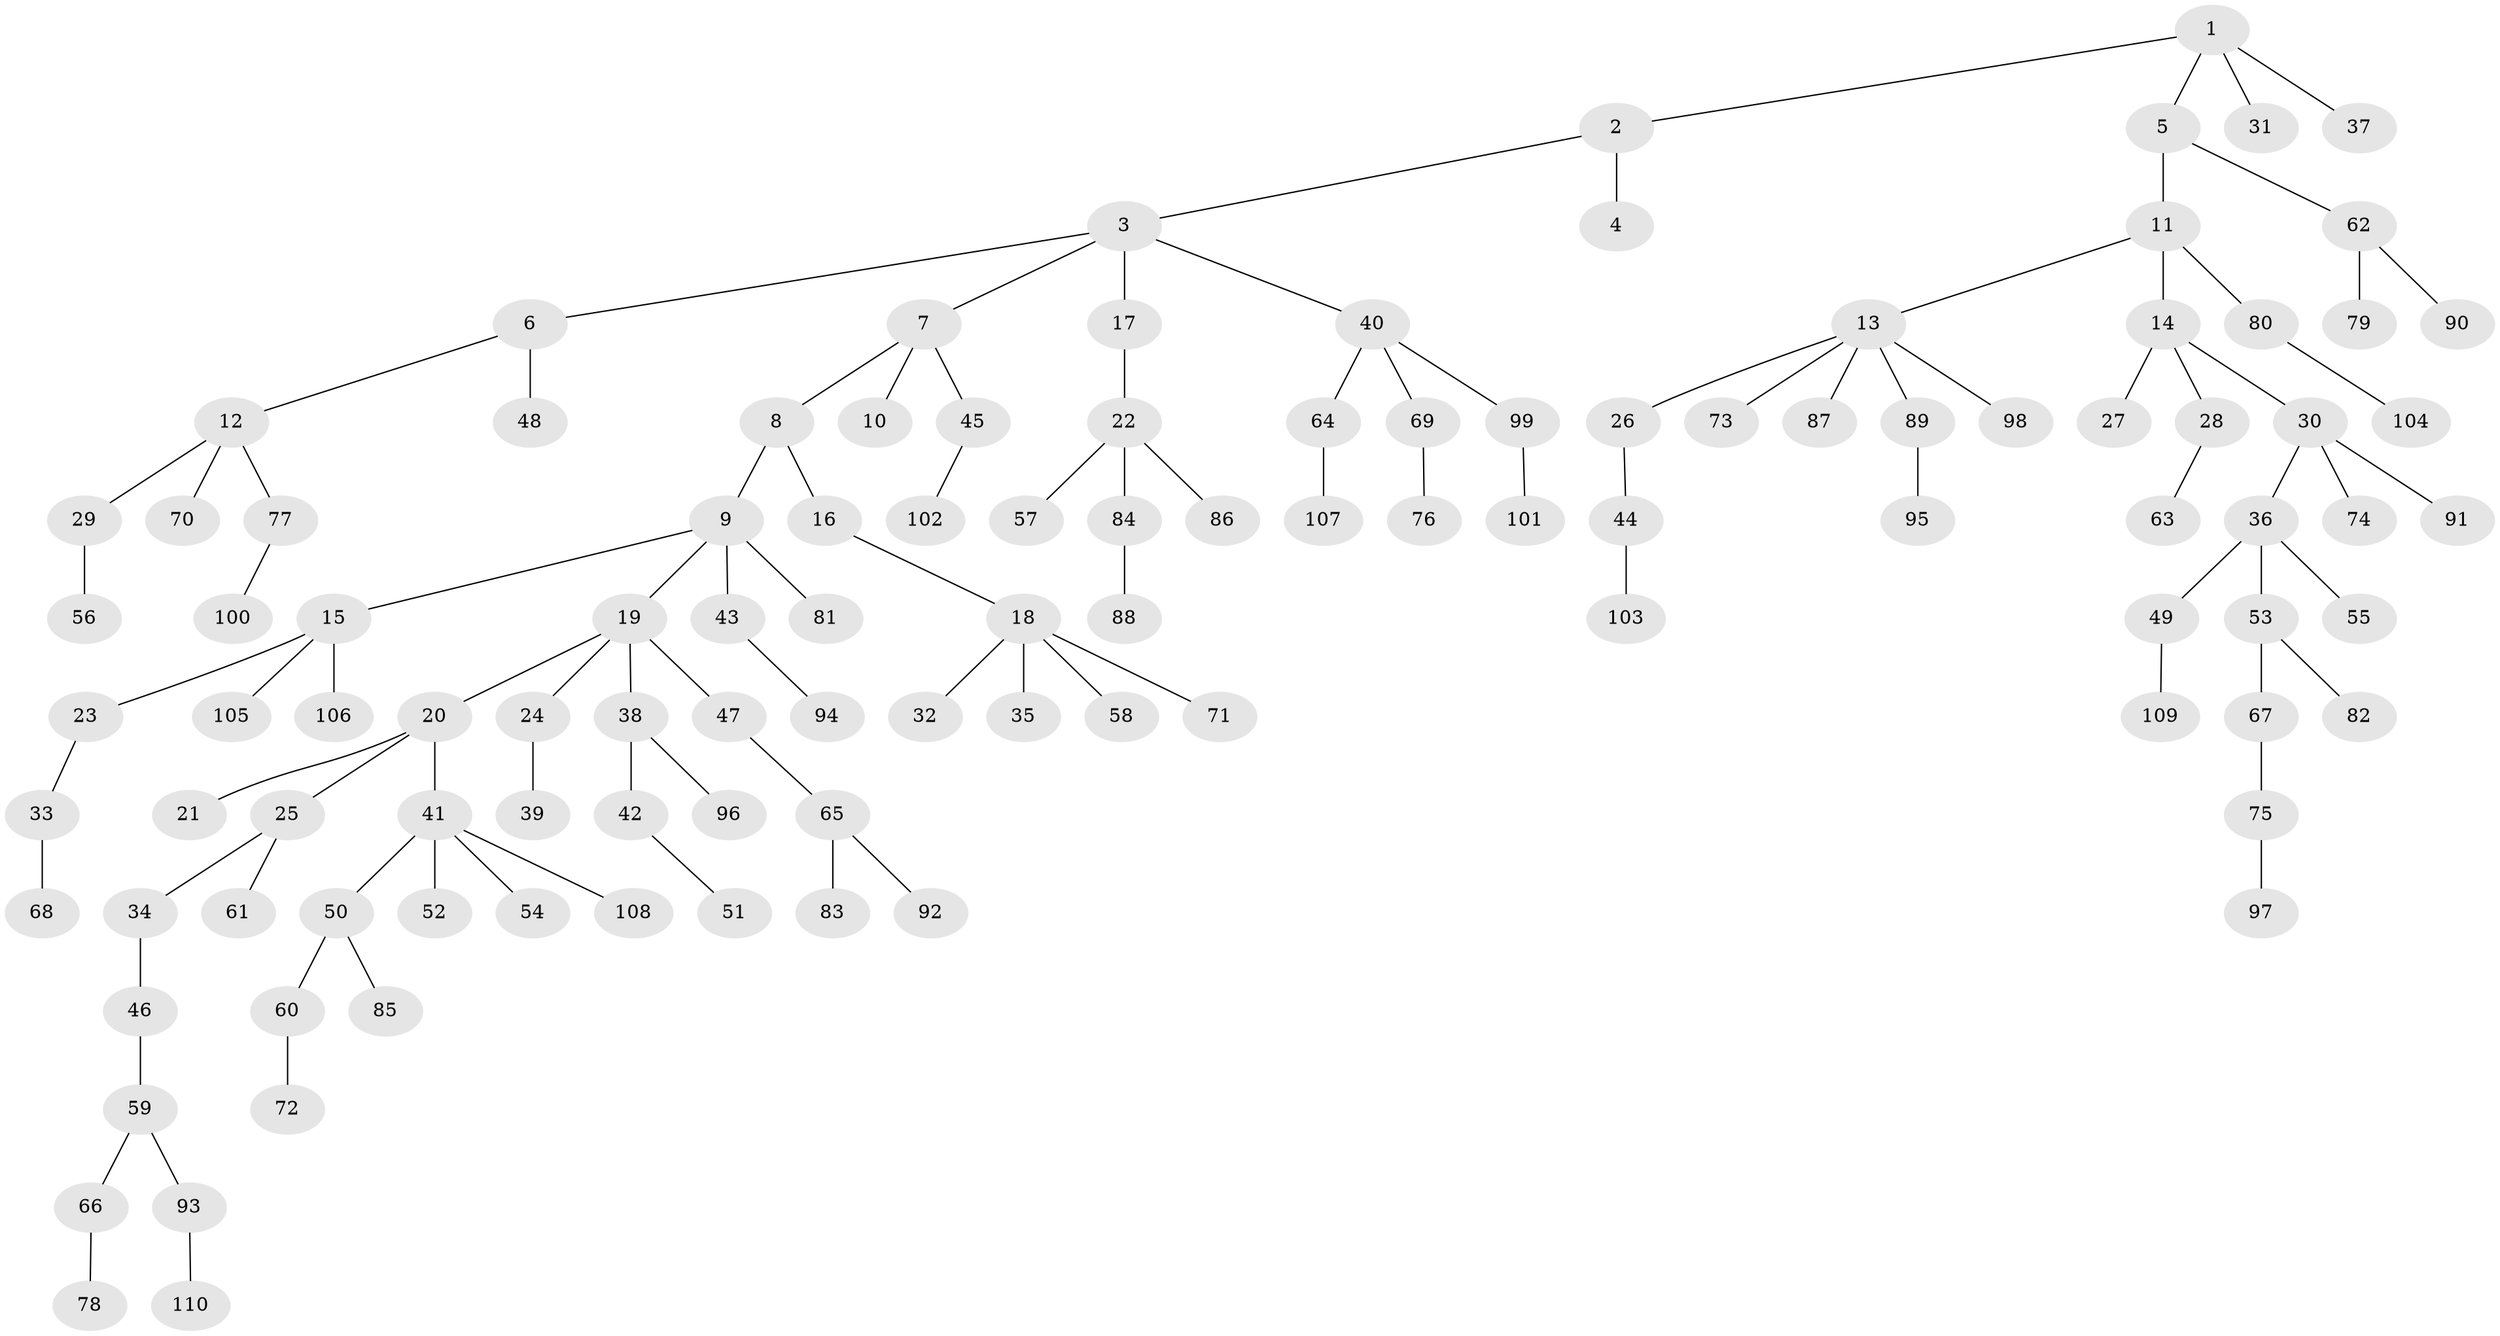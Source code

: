 // Generated by graph-tools (version 1.1) at 2025/02/03/09/25 03:02:18]
// undirected, 110 vertices, 109 edges
graph export_dot {
graph [start="1"]
  node [color=gray90,style=filled];
  1;
  2;
  3;
  4;
  5;
  6;
  7;
  8;
  9;
  10;
  11;
  12;
  13;
  14;
  15;
  16;
  17;
  18;
  19;
  20;
  21;
  22;
  23;
  24;
  25;
  26;
  27;
  28;
  29;
  30;
  31;
  32;
  33;
  34;
  35;
  36;
  37;
  38;
  39;
  40;
  41;
  42;
  43;
  44;
  45;
  46;
  47;
  48;
  49;
  50;
  51;
  52;
  53;
  54;
  55;
  56;
  57;
  58;
  59;
  60;
  61;
  62;
  63;
  64;
  65;
  66;
  67;
  68;
  69;
  70;
  71;
  72;
  73;
  74;
  75;
  76;
  77;
  78;
  79;
  80;
  81;
  82;
  83;
  84;
  85;
  86;
  87;
  88;
  89;
  90;
  91;
  92;
  93;
  94;
  95;
  96;
  97;
  98;
  99;
  100;
  101;
  102;
  103;
  104;
  105;
  106;
  107;
  108;
  109;
  110;
  1 -- 2;
  1 -- 5;
  1 -- 31;
  1 -- 37;
  2 -- 3;
  2 -- 4;
  3 -- 6;
  3 -- 7;
  3 -- 17;
  3 -- 40;
  5 -- 11;
  5 -- 62;
  6 -- 12;
  6 -- 48;
  7 -- 8;
  7 -- 10;
  7 -- 45;
  8 -- 9;
  8 -- 16;
  9 -- 15;
  9 -- 19;
  9 -- 43;
  9 -- 81;
  11 -- 13;
  11 -- 14;
  11 -- 80;
  12 -- 29;
  12 -- 70;
  12 -- 77;
  13 -- 26;
  13 -- 73;
  13 -- 87;
  13 -- 89;
  13 -- 98;
  14 -- 27;
  14 -- 28;
  14 -- 30;
  15 -- 23;
  15 -- 105;
  15 -- 106;
  16 -- 18;
  17 -- 22;
  18 -- 32;
  18 -- 35;
  18 -- 58;
  18 -- 71;
  19 -- 20;
  19 -- 24;
  19 -- 38;
  19 -- 47;
  20 -- 21;
  20 -- 25;
  20 -- 41;
  22 -- 57;
  22 -- 84;
  22 -- 86;
  23 -- 33;
  24 -- 39;
  25 -- 34;
  25 -- 61;
  26 -- 44;
  28 -- 63;
  29 -- 56;
  30 -- 36;
  30 -- 74;
  30 -- 91;
  33 -- 68;
  34 -- 46;
  36 -- 49;
  36 -- 53;
  36 -- 55;
  38 -- 42;
  38 -- 96;
  40 -- 64;
  40 -- 69;
  40 -- 99;
  41 -- 50;
  41 -- 52;
  41 -- 54;
  41 -- 108;
  42 -- 51;
  43 -- 94;
  44 -- 103;
  45 -- 102;
  46 -- 59;
  47 -- 65;
  49 -- 109;
  50 -- 60;
  50 -- 85;
  53 -- 67;
  53 -- 82;
  59 -- 66;
  59 -- 93;
  60 -- 72;
  62 -- 79;
  62 -- 90;
  64 -- 107;
  65 -- 83;
  65 -- 92;
  66 -- 78;
  67 -- 75;
  69 -- 76;
  75 -- 97;
  77 -- 100;
  80 -- 104;
  84 -- 88;
  89 -- 95;
  93 -- 110;
  99 -- 101;
}
